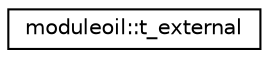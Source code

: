 digraph "Graphical Class Hierarchy"
{
 // LATEX_PDF_SIZE
  edge [fontname="Helvetica",fontsize="10",labelfontname="Helvetica",labelfontsize="10"];
  node [fontname="Helvetica",fontsize="10",shape=record];
  rankdir="LR";
  Node0 [label="moduleoil::t_external",height=0.2,width=0.4,color="black", fillcolor="white", style="filled",URL="$structmoduleoil_1_1t__external.html",tooltip=" "];
}
